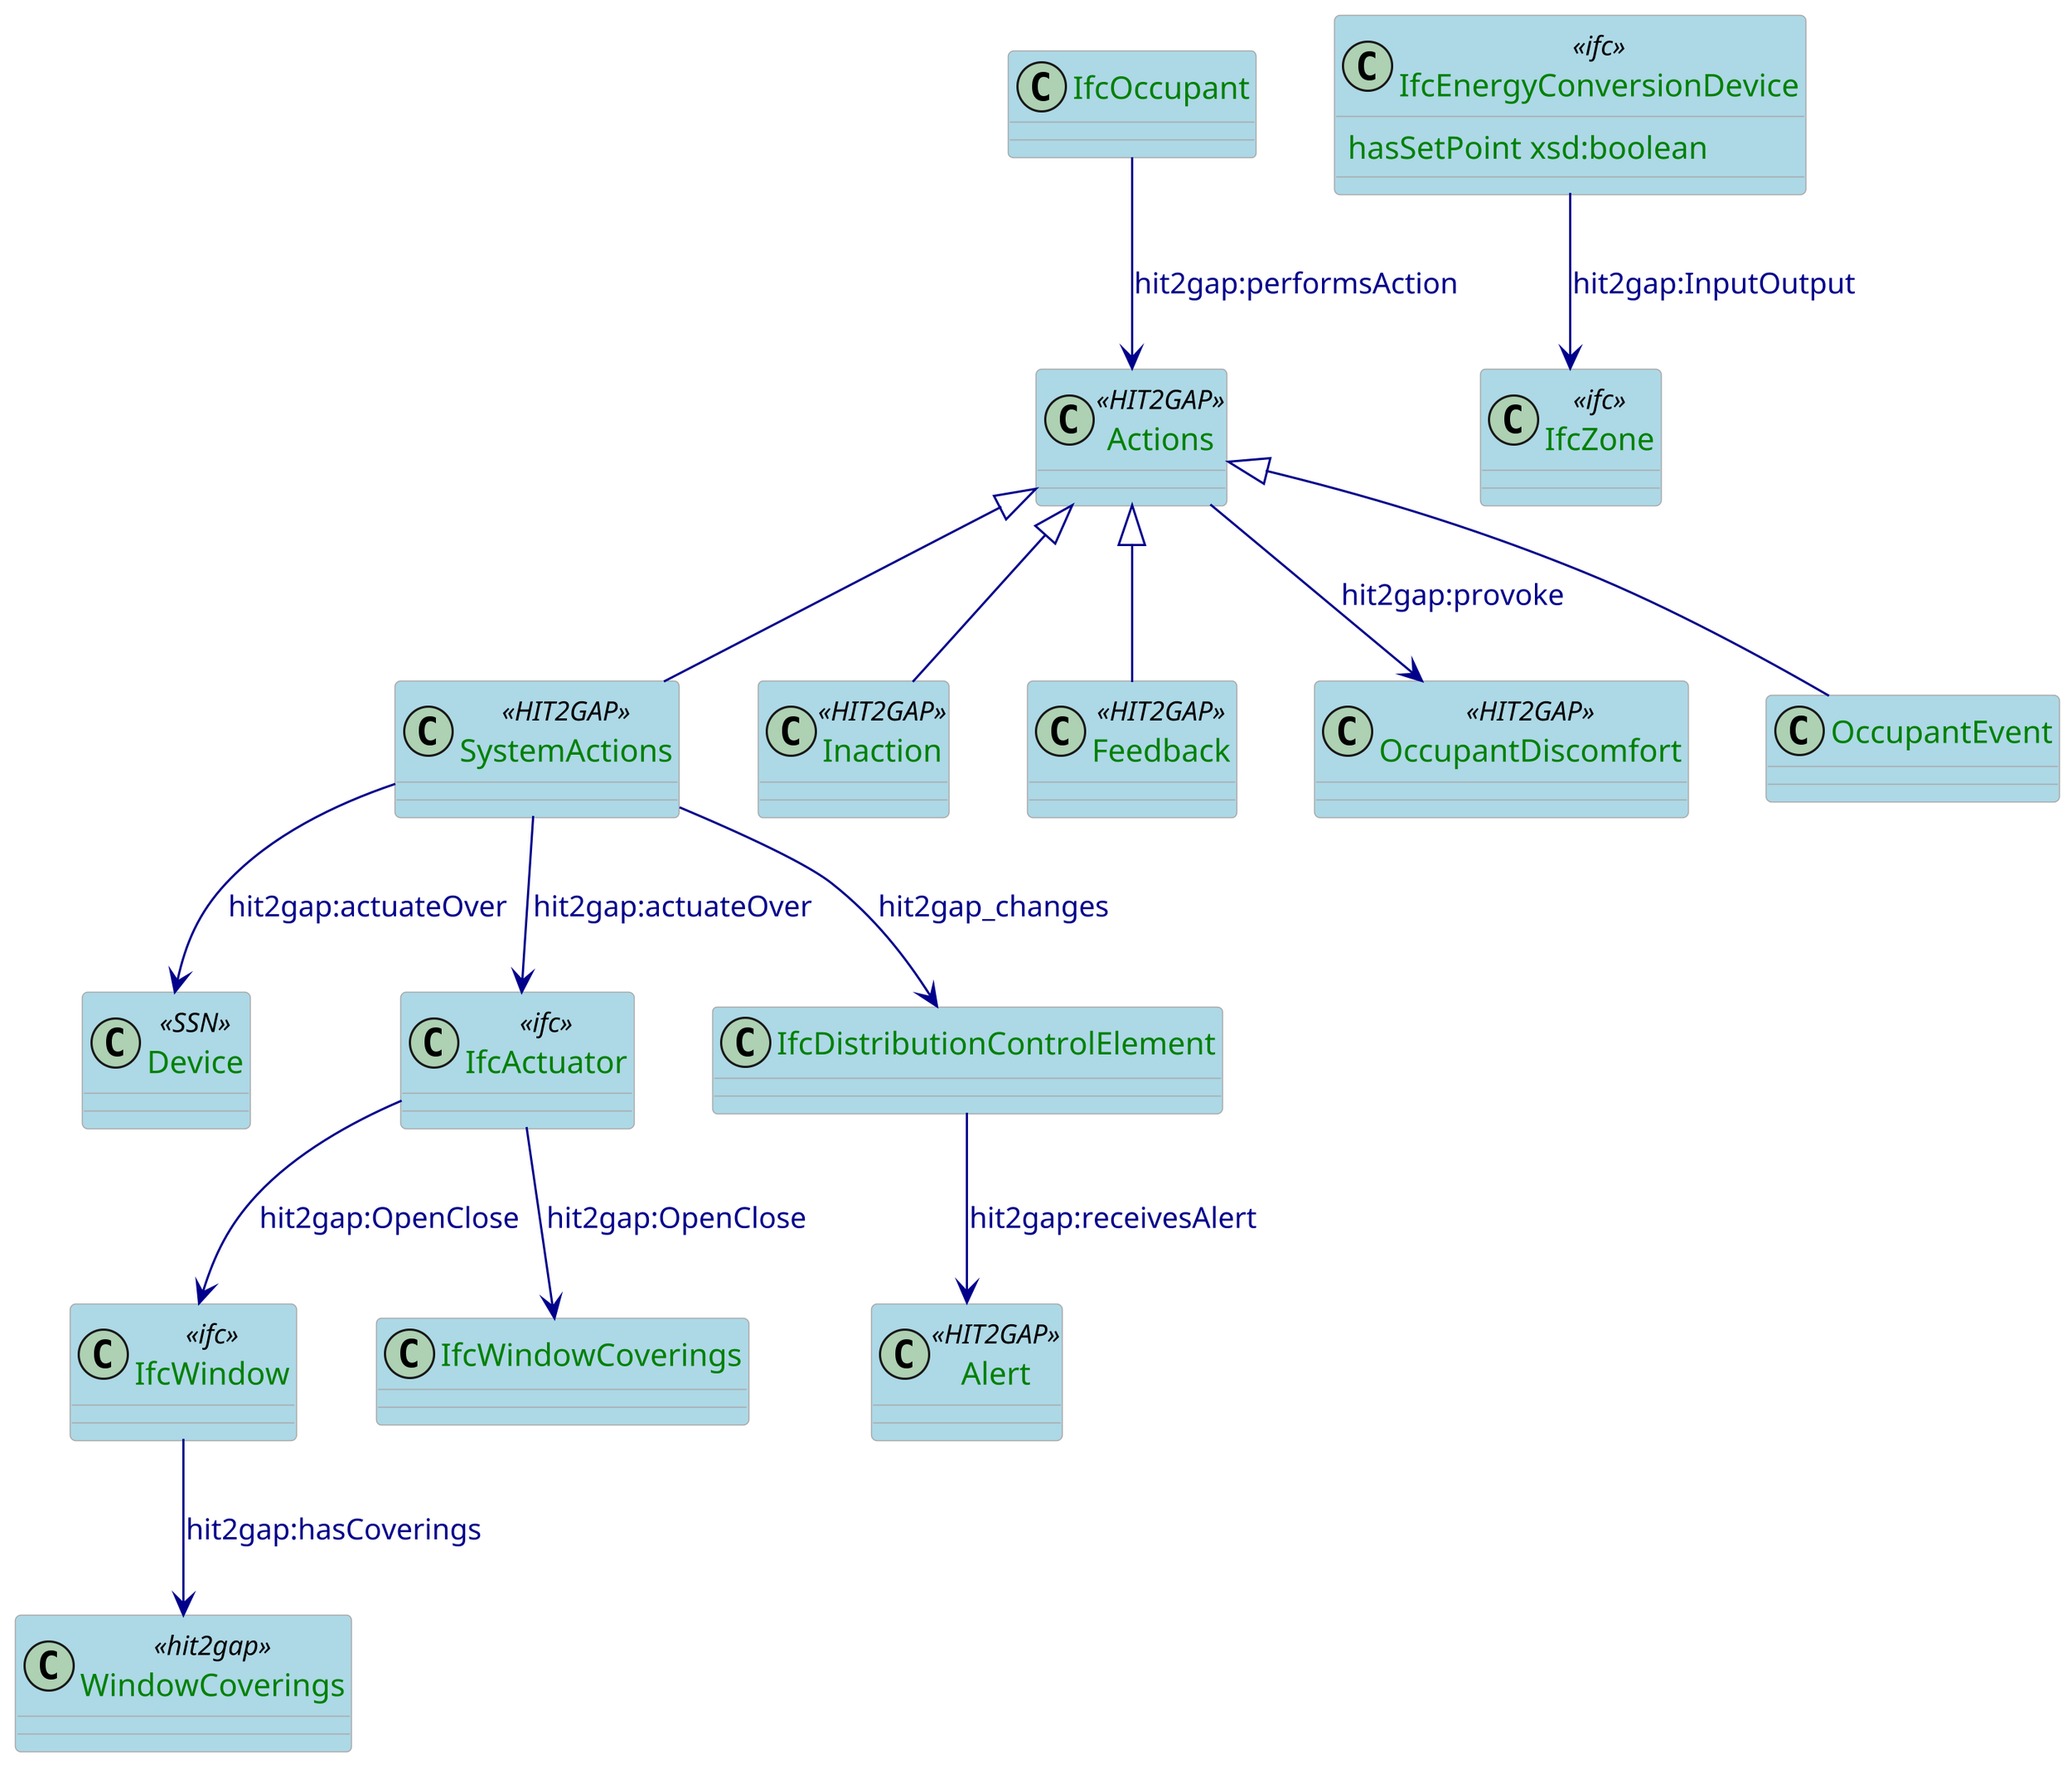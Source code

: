 @startuml

skinparam class {
  ArrowColor DarkBlue
  ArrowFontColor DarkBlue
  BackgroundColor LightBlue
  BorderColor DarkGrey
}
skinparam dpi 300
skinparam stereotypeCBackgroundColor Wheat
skinparam classAttributeFontColor  Green

class Actions <<HIT2GAP>>{

}

class SystemActions<<HIT2GAP>>{

}

class Device <<SSN>>{

}

class Alert <<HIT2GAP>>{

}

class Inaction <<HIT2GAP>>{

}

class Feedback <<HIT2GAP>>{

}


class OccupantDiscomfort <<HIT2GAP>>{

}

class WindowCoverings <<hit2gap>> 


class IfcActuator <<ifc>>
class IfcWindow <<ifc>>
class IfcZone <<ifc>>
class IfcEnergyConversionDevice <<ifc>> {
  hasSetPoint xsd:boolean
}



Actions <|-- SystemActions
Actions <|-- Inaction

Actions <|-- Feedback
Actions <|-- OccupantEvent

Actions --> OccupantDiscomfort: hit2gap:provoke
SystemActions --> IfcDistributionControlElement:hit2gap_changes
IfcDistributionControlElement --> Alert: hit2gap:receivesAlert
SystemActions --> Device: hit2gap:actuateOver
SystemActions --> IfcActuator: hit2gap:actuateOver
IfcOccupant --> Actions: hit2gap:performsAction
IfcWindow --> WindowCoverings: hit2gap:hasCoverings
IfcActuator --> IfcWindow: hit2gap:OpenClose
IfcActuator --> IfcWindowCoverings: hit2gap:OpenClose
IfcEnergyConversionDevice --> IfcZone: hit2gap:InputOutput


@enduml
